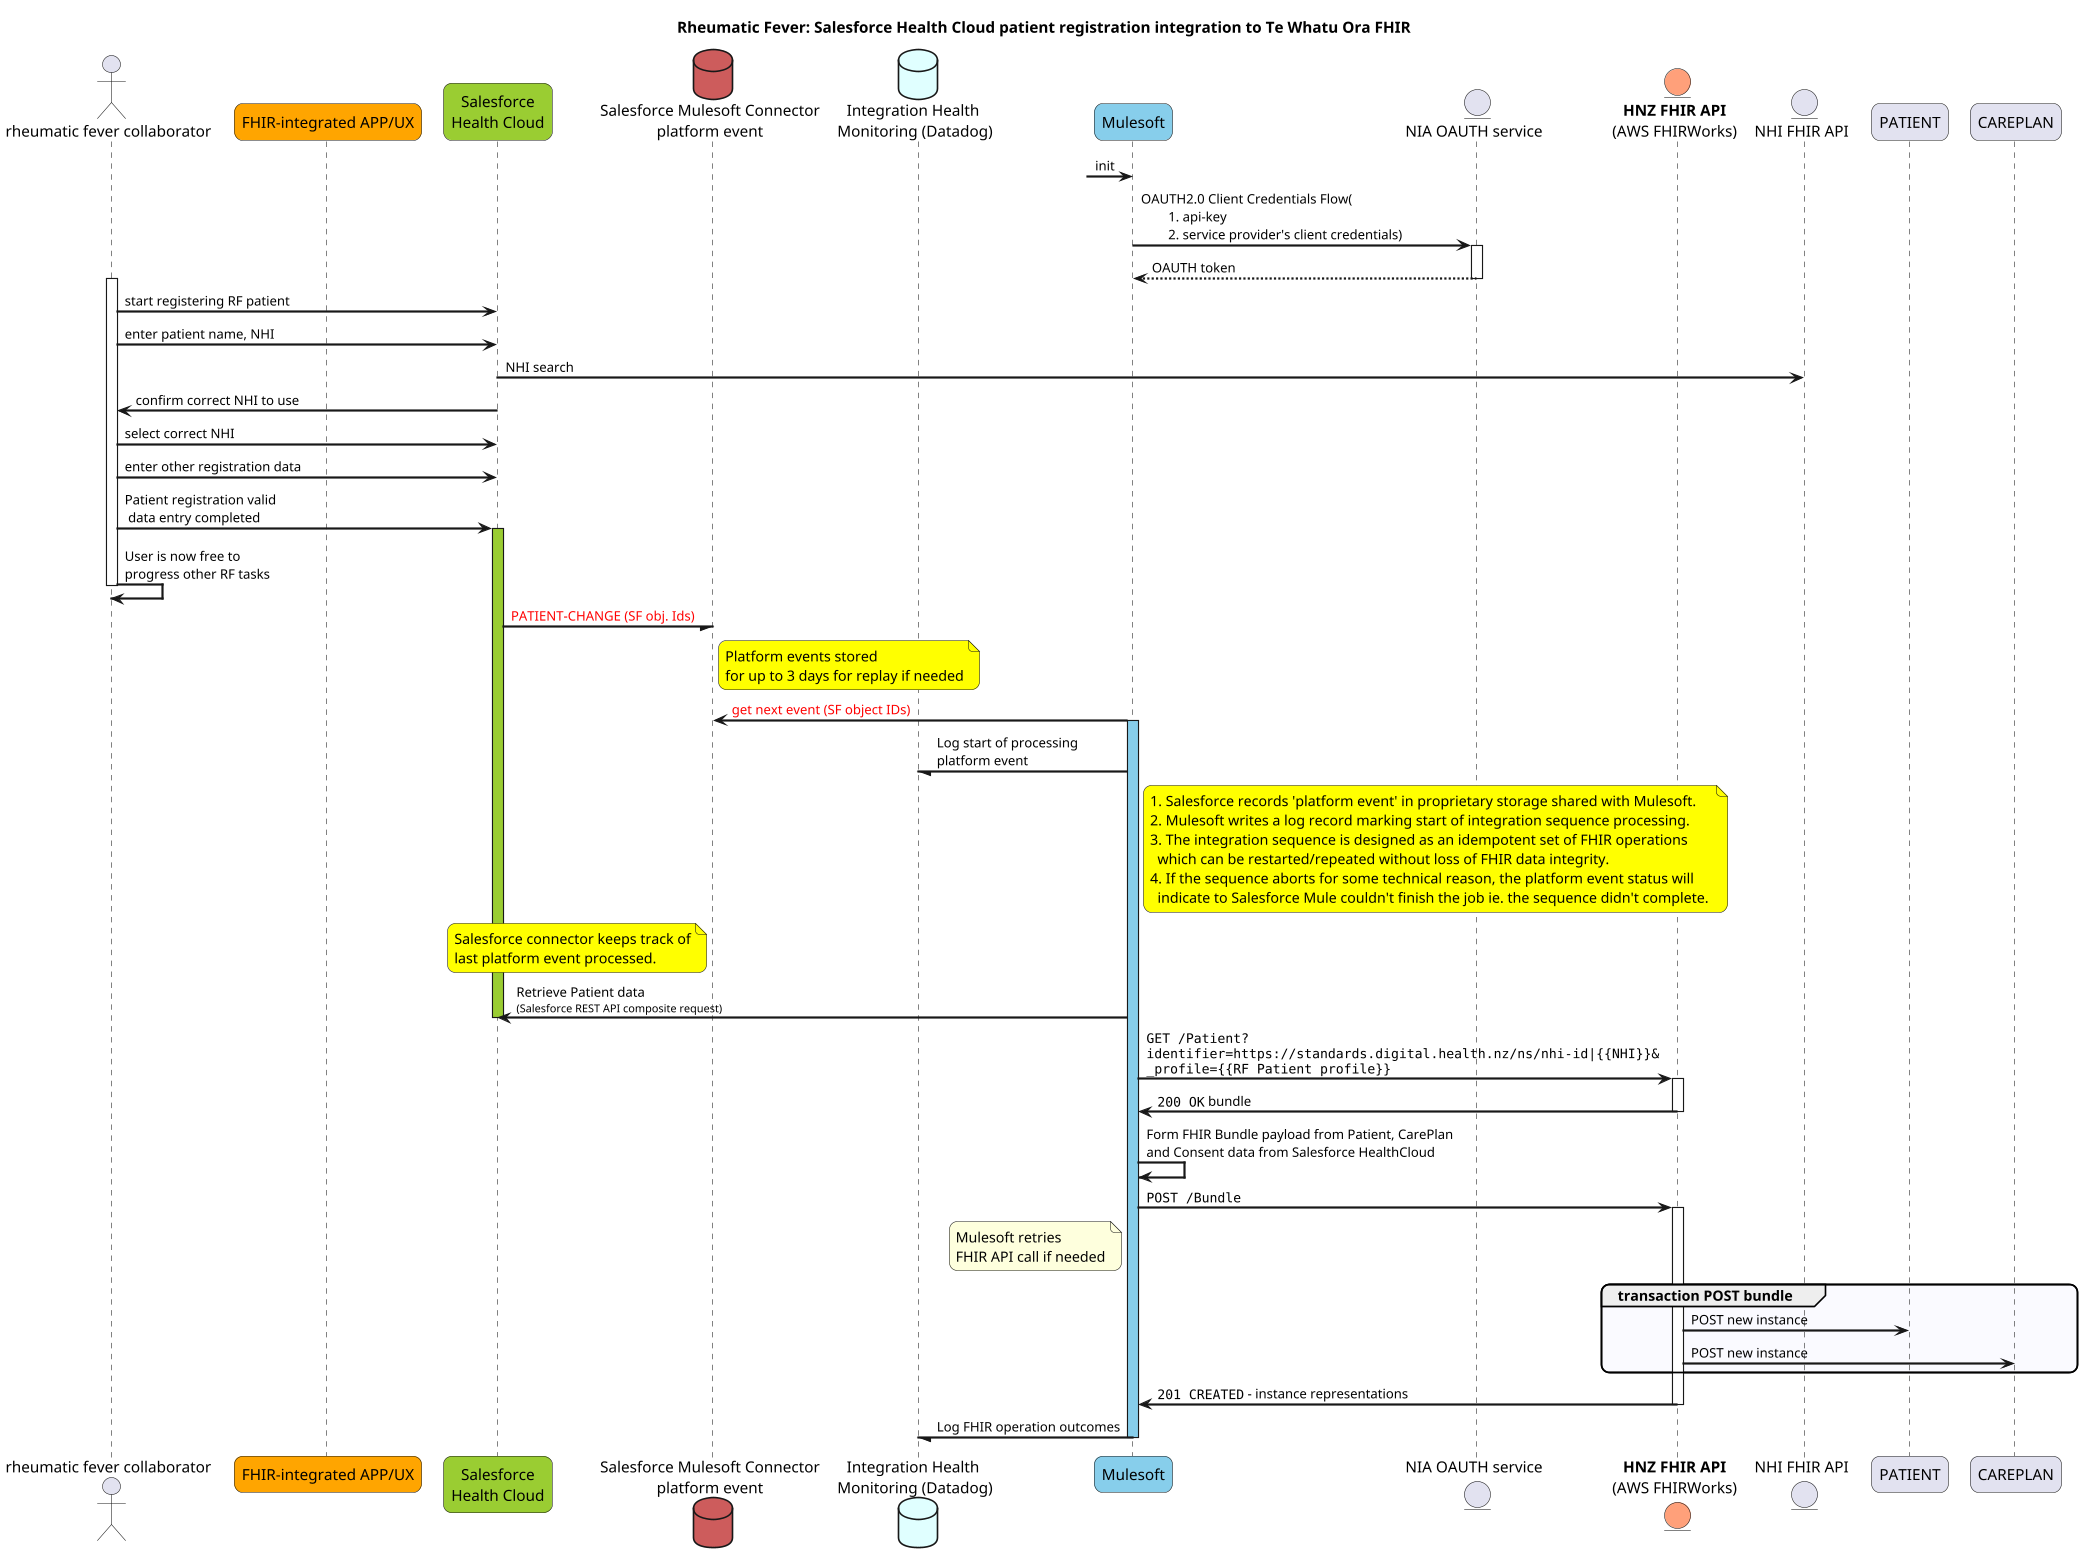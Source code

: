 @startuml seq-SF-to-FHIR-integration


autonumber "<b> 00"

skinparam ArrowFontSize 16
skinparam BoxPadding 10
skinparam dpi 400
skinparam MaxMessageSize 350
skinparam NoteFontSize 13
skinparam ParticipantPadding 5
skinparam responseMessageBelowArrow true
skinparam roundcorner 15
skinparam sequenceArrowThickness 2
skinparam SequenceMessageAlignment left
skinparam ArrowFontSize 12
skinparam sequenceStyle uml2
skinparam sequencegroupfontsize 14
' semi-transparent sequence groups!
' see https://sarafian.github.io/tips/2021/03/11/plantuml-tips-tricks-1.html#:~:text=responseMessageBelowArrow-,Semi,-transparent%20group%20backgrounds
skinparam SequenceGroupBodyBackgroundColor #EEEEFF50

scale max 500 width


'' ** page 1
title "Rheumatic Fever: Salesforce Health Cloud patient registration integration to Te Whatu Ora FHIR"

actor "rheumatic fever collaborator" as USER
participant "FHIR-integrated APP/UX" as APIC #Orange
participant "Salesforce\nHealth Cloud" as OLLIE #YellowGreen
database "Salesforce Mulesoft Connector\nplatform event" as SHIFTER #IndianRed
database "Integration Health \nMonitoring (Datadog)" as WATCHDOG #LightCyan
participant "Mulesoft" as TILLY #SkyBlue

  entity "NIA OAUTH service" as WICKET
  entity "**HNZ FHIR API**\n(AWS FHIRWorks)" as FHIR #LightSalmon


entity "NHI FHIR API" as NHI

autonumber stop

?-> TILLY: init
TILLY -> WICKET++: OAUTH2.0 Client Credentials Flow(\n\t1. api-key\n\t2. service provider's client credentials) 
return OAUTH token

activate USER
USER -> OLLIE: start registering RF patient 
USER -> OLLIE: enter patient name, NHI 
OLLIE -> NHI: NHI search
OLLIE -> USER: confirm correct NHI to use
USER -> OLLIE: select correct NHI
USER -> OLLIE: enter other registration data
USER -> OLLIE++ #YellowGreen: Patient registration valid\n data entry completed

USER -> USER:  User is now free to \nprogress other RF tasks
deactivate USER

OLLIE -/ SHIFTER #IndianRed: <color:red>PATIENT-CHANGE (SF obj. Ids)
note right of SHIFTER #Yellow: Platform events stored \nfor up to 3 days for replay if needed
TILLY -> SHIFTER #SkyBlue: <color:red>get next event (SF object IDs)
activate TILLY #SkyBlue

TILLY -/ WATCHDOG: Log start of processing \nplatform event

note right of TILLY #Yellow
  1. Salesforce records 'platform event' in proprietary storage shared with Mulesoft.  
  2. Mulesoft writes a log record marking start of integration sequence processing.
  3. The integration sequence is designed as an idempotent set of FHIR operations 
    which can be restarted/repeated without loss of FHIR data integrity.
  4. If the sequence aborts for some technical reason, the platform event status will
    indicate to Salesforce Mule couldn't finish the job ie. the sequence didn't complete. 
endnote

note left of SHIFTER #Yellow
  Salesforce connector keeps track of
  last platform event processed. 
endnote

TILLY -> OLLIE: Retrieve Patient data \n<size:10>(Salesforce REST API composite request)
deactivate OLLIE
TILLY -> FHIR++: ""GET /Patient?""\n""identifier=https://standards.digital.health.nz/ns/nhi-id|{{NHI}}&""\n""_profile={{RF Patient profile}}""
FHIR -> TILLY--: ""200 OK"" bundle

  TILLY -> TILLY: Form FHIR Bundle payload from Patient, CarePlan \nand Consent data from Salesforce HealthCloud
  TILLY -> FHIR++: ""POST /Bundle""
  note left of TILLY: Mulesoft retries \nFHIR API call if needed
  group transaction POST bundle
    FHIR -> PATIENT: POST new instance
    FHIR -> CAREPLAN: POST new instance
  end

  FHIR -> TILLY--: ""201 CREATED"" - instance representations 
  TILLY -/ WATCHDOG: Log FHIR operation outcomes

deactivate TILLY 


@enduml